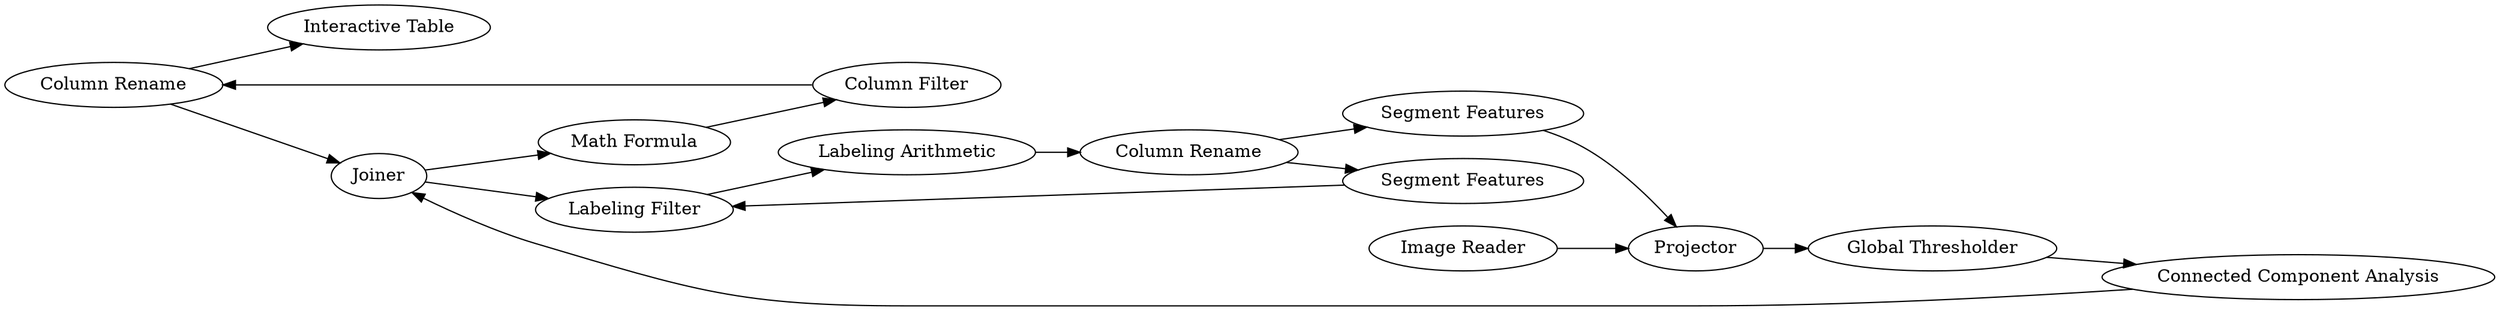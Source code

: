 digraph {
	15 -> 19
	16 -> 12
	9 -> 8
	8 -> 13
	13 -> 2
	12 -> 14
	15 -> 16
	3 -> 16
	10 -> 5
	1 -> 13
	14 -> 15
	9 -> 10
	2 -> 3
	16 -> 5
	5 -> 7
	7 -> 9
	5 [label="Labeling Filter"]
	16 [label=Joiner]
	14 [label="Column Filter"]
	13 [label=Projector]
	1 [label="Image Reader"]
	7 [label="Labeling Arithmetic"]
	9 [label="Column Rename"]
	8 [label="Segment Features"]
	15 [label="Column Rename"]
	12 [label="Math Formula"]
	3 [label="Connected Component Analysis"]
	2 [label="Global Thresholder"]
	10 [label="Segment Features"]
	19 [label="Interactive Table"]
	rankdir=LR
}
